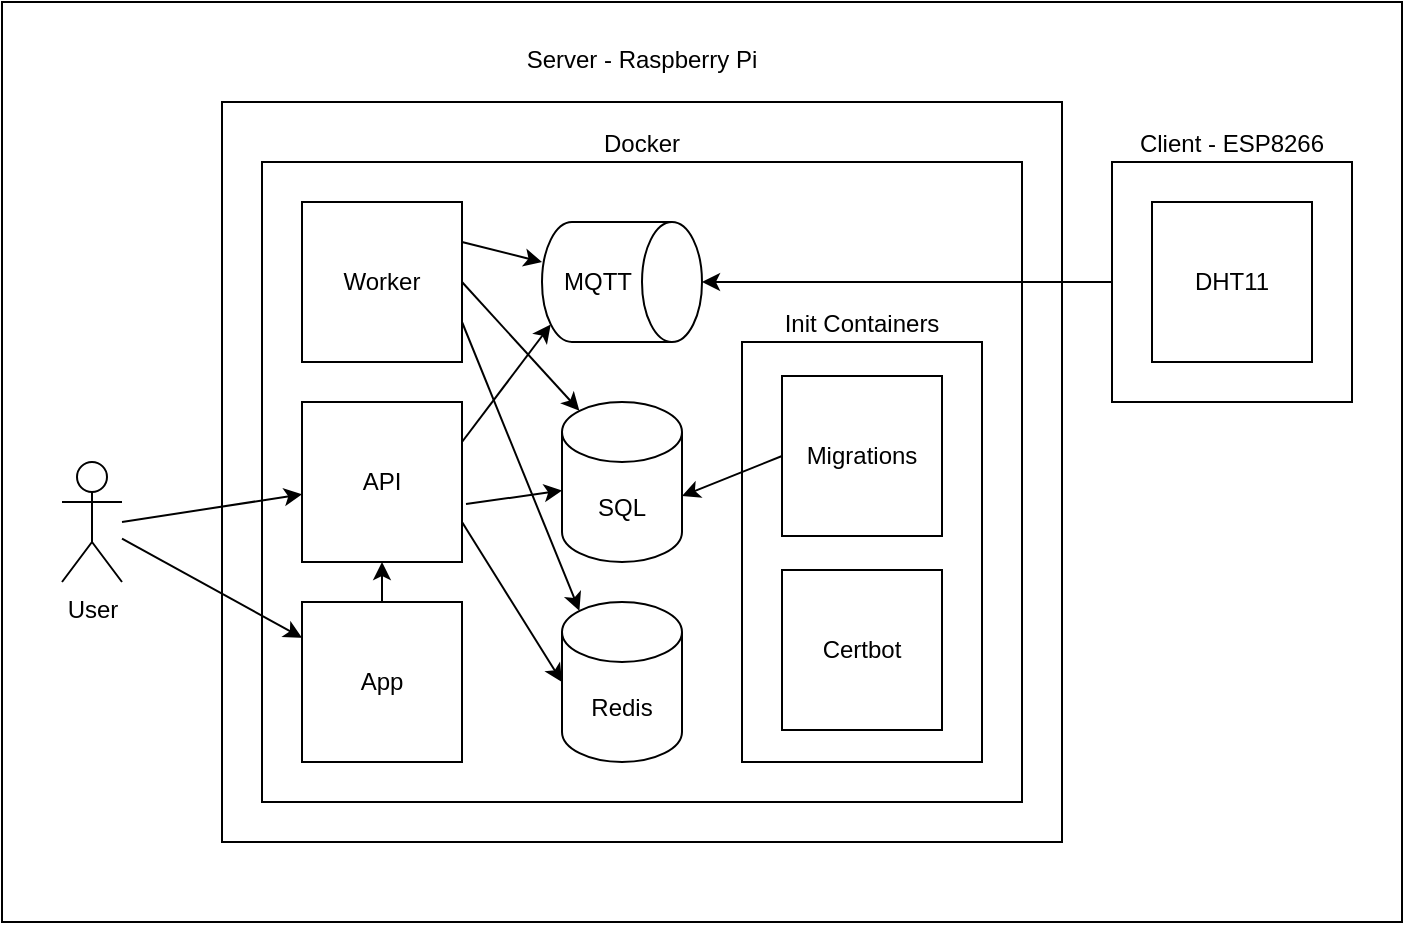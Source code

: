 <mxfile>
    <diagram id="E-Rdp8klzEa-9GULn6kW" name="Page-1">
        <mxGraphModel dx="1412" dy="1568" grid="1" gridSize="10" guides="1" tooltips="1" connect="1" arrows="1" fold="1" page="1" pageScale="1" pageWidth="850" pageHeight="1100" math="0" shadow="0">
            <root>
                <mxCell id="0"/>
                <mxCell id="1" parent="0"/>
                <mxCell id="37" value="" style="rounded=0;whiteSpace=wrap;html=1;" parent="1" vertex="1">
                    <mxGeometry x="-190" y="-10" width="700" height="460" as="geometry"/>
                </mxCell>
                <mxCell id="24" value="User" style="shape=umlActor;verticalLabelPosition=bottom;verticalAlign=top;html=1;outlineConnect=0;" parent="1" vertex="1">
                    <mxGeometry x="-160" y="220" width="30" height="60" as="geometry"/>
                </mxCell>
                <mxCell id="33" value="" style="group" parent="1" vertex="1" connectable="0">
                    <mxGeometry x="365" y="70" width="120" height="120" as="geometry"/>
                </mxCell>
                <mxCell id="30" value="Client - ESP8266" style="rounded=0;whiteSpace=wrap;html=1;labelPosition=center;verticalLabelPosition=top;align=center;verticalAlign=bottom;" parent="33" vertex="1">
                    <mxGeometry width="120" height="120" as="geometry"/>
                </mxCell>
                <mxCell id="32" value="DHT11" style="whiteSpace=wrap;html=1;aspect=fixed;" parent="33" vertex="1">
                    <mxGeometry x="20" y="20" width="80" height="80" as="geometry"/>
                </mxCell>
                <mxCell id="25" value="&lt;p&gt;Server - Raspberry Pi&lt;/p&gt;" style="rounded=0;whiteSpace=wrap;html=1;labelPosition=center;verticalLabelPosition=top;align=center;verticalAlign=bottom;" parent="1" vertex="1">
                    <mxGeometry x="-80" y="40" width="420" height="370" as="geometry"/>
                </mxCell>
                <mxCell id="12" value="Docker" style="rounded=0;whiteSpace=wrap;html=1;labelPosition=center;verticalLabelPosition=top;align=center;verticalAlign=bottom;" parent="1" vertex="1">
                    <mxGeometry x="-60" y="70" width="380" height="320" as="geometry"/>
                </mxCell>
                <mxCell id="47" value="Init Containers" style="rounded=0;whiteSpace=wrap;html=1;labelPosition=center;verticalLabelPosition=top;align=center;verticalAlign=bottom;" vertex="1" parent="1">
                    <mxGeometry x="180" y="160" width="120" height="210" as="geometry"/>
                </mxCell>
                <mxCell id="42" value="Certbot" style="whiteSpace=wrap;html=1;aspect=fixed;" vertex="1" parent="1">
                    <mxGeometry x="200" y="274" width="80" height="80" as="geometry"/>
                </mxCell>
                <mxCell id="6" value="Worker" style="whiteSpace=wrap;html=1;aspect=fixed;" parent="1" vertex="1">
                    <mxGeometry x="-40" y="90" width="80" height="80" as="geometry"/>
                </mxCell>
                <mxCell id="5" value="MQTT" style="shape=cylinder3;whiteSpace=wrap;html=1;boundedLbl=1;backgroundOutline=1;size=15;rotation=0;direction=south;" parent="1" vertex="1">
                    <mxGeometry x="80" y="100" width="80" height="60" as="geometry"/>
                </mxCell>
                <mxCell id="4" value="API" style="whiteSpace=wrap;html=1;aspect=fixed;" parent="1" vertex="1">
                    <mxGeometry x="-40" y="190" width="80" height="80" as="geometry"/>
                </mxCell>
                <mxCell id="7" value="SQL" style="shape=cylinder3;whiteSpace=wrap;html=1;boundedLbl=1;backgroundOutline=1;size=15;rotation=0;" parent="1" vertex="1">
                    <mxGeometry x="90" y="190" width="60" height="80" as="geometry"/>
                </mxCell>
                <mxCell id="9" value="App" style="whiteSpace=wrap;html=1;aspect=fixed;" parent="1" vertex="1">
                    <mxGeometry x="-40" y="290" width="80" height="80" as="geometry"/>
                </mxCell>
                <mxCell id="39" value="Redis" style="shape=cylinder3;whiteSpace=wrap;html=1;boundedLbl=1;backgroundOutline=1;size=15;" vertex="1" parent="1">
                    <mxGeometry x="90" y="290" width="60" height="80" as="geometry"/>
                </mxCell>
                <mxCell id="20" style="edgeStyle=none;html=1;exitX=1;exitY=0.25;exitDx=0;exitDy=0;" parent="1" source="6" target="5" edge="1">
                    <mxGeometry relative="1" as="geometry"/>
                </mxCell>
                <mxCell id="22" style="edgeStyle=none;html=1;exitX=1;exitY=0.25;exitDx=0;exitDy=0;entryX=0.855;entryY=1;entryDx=0;entryDy=-4.35;entryPerimeter=0;" parent="1" source="4" target="5" edge="1">
                    <mxGeometry relative="1" as="geometry"/>
                </mxCell>
                <mxCell id="21" style="edgeStyle=none;html=1;exitX=1;exitY=0.5;exitDx=0;exitDy=0;entryX=0.145;entryY=0;entryDx=0;entryDy=4.35;entryPerimeter=0;" parent="1" source="6" target="7" edge="1">
                    <mxGeometry relative="1" as="geometry"/>
                </mxCell>
                <mxCell id="14" value="" style="endArrow=classic;html=1;exitX=1.025;exitY=0.638;exitDx=0;exitDy=0;exitPerimeter=0;" parent="1" source="4" target="7" edge="1">
                    <mxGeometry width="50" height="50" relative="1" as="geometry">
                        <mxPoint x="150" y="270" as="sourcePoint"/>
                        <mxPoint x="200" y="220" as="targetPoint"/>
                    </mxGeometry>
                </mxCell>
                <mxCell id="16" style="edgeStyle=none;html=1;exitX=0.5;exitY=0;exitDx=0;exitDy=0;entryX=0.5;entryY=1;entryDx=0;entryDy=0;" parent="1" source="9" target="4" edge="1">
                    <mxGeometry relative="1" as="geometry"/>
                </mxCell>
                <mxCell id="41" style="edgeStyle=none;html=1;exitX=1;exitY=0.75;exitDx=0;exitDy=0;entryX=0.145;entryY=0;entryDx=0;entryDy=4.35;entryPerimeter=0;" edge="1" parent="1" source="6" target="39">
                    <mxGeometry relative="1" as="geometry"/>
                </mxCell>
                <mxCell id="40" style="edgeStyle=none;html=1;exitX=1;exitY=0.75;exitDx=0;exitDy=0;entryX=0;entryY=0.5;entryDx=0;entryDy=0;entryPerimeter=0;" edge="1" parent="1" source="4" target="39">
                    <mxGeometry relative="1" as="geometry"/>
                </mxCell>
                <mxCell id="45" style="edgeStyle=none;html=1;exitX=0;exitY=0.5;exitDx=0;exitDy=0;entryX=1;entryY=0.588;entryDx=0;entryDy=0;entryPerimeter=0;" edge="1" parent="1" source="43" target="7">
                    <mxGeometry relative="1" as="geometry"/>
                </mxCell>
                <mxCell id="43" value="Migrations" style="whiteSpace=wrap;html=1;aspect=fixed;" vertex="1" parent="1">
                    <mxGeometry x="200" y="177" width="80" height="80" as="geometry"/>
                </mxCell>
                <mxCell id="36" style="edgeStyle=none;html=1;exitX=0;exitY=0.5;exitDx=0;exitDy=0;" parent="1" source="30" target="5" edge="1">
                    <mxGeometry relative="1" as="geometry"/>
                </mxCell>
                <mxCell id="29" style="edgeStyle=none;html=1;" parent="1" source="24" target="9" edge="1">
                    <mxGeometry relative="1" as="geometry"/>
                </mxCell>
                <mxCell id="38" style="edgeStyle=none;html=1;" parent="1" target="4" edge="1">
                    <mxGeometry relative="1" as="geometry">
                        <mxPoint x="-130" y="250" as="sourcePoint"/>
                    </mxGeometry>
                </mxCell>
            </root>
        </mxGraphModel>
    </diagram>
</mxfile>